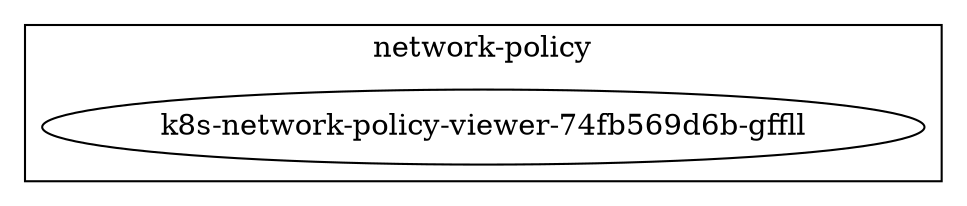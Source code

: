 digraph podNetwork {
  subgraph cluster_1 {
    "k8s-network-policy-viewer-74fb569d6b-gffll";
    label = "network-policy"
  }
}

